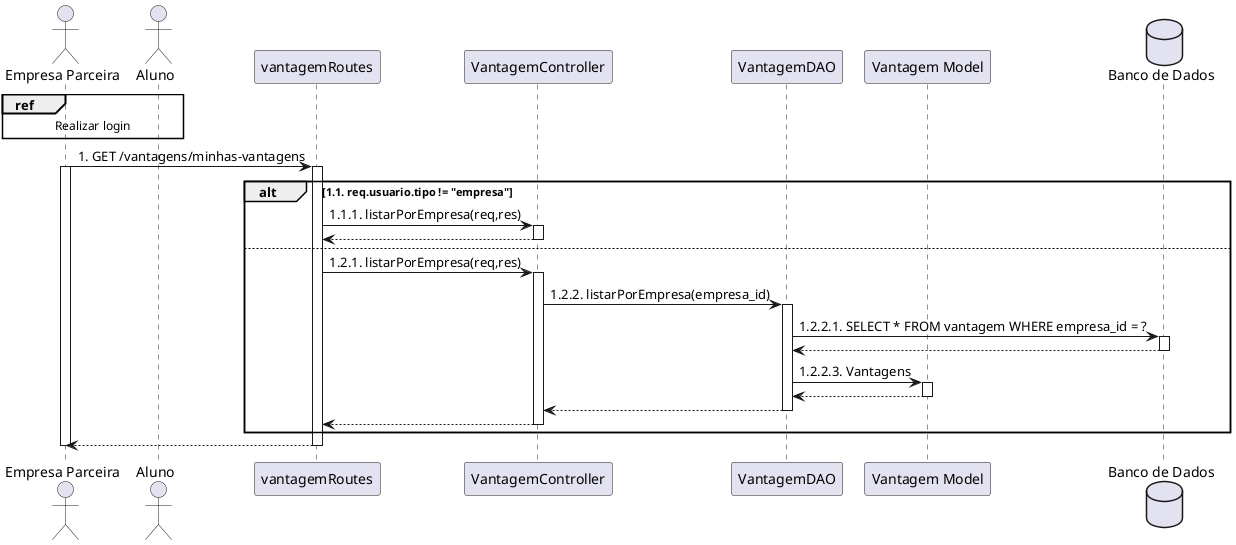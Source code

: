 @startuml

actor "Empresa Parceira" as empresa
actor "Aluno" as aluno
participant "vantagemRoutes" as rota
participant "VantagemController" as controller
participant "VantagemDAO" as dao
participant "Vantagem Model" as model
database "Banco de Dados" as bd

ref over empresa, aluno : Realizar login

empresa -> rota : 1. GET /vantagens/minhas-vantagens
activate empresa 
activate rota 

alt 1.1. req.usuario.tipo != "empresa"
    rota -> controller : 1.1.1. listarPorEmpresa(req,res)
    activate controller 
    controller --> rota
    deactivate controller
else
    rota -> controller : 1.2.1. listarPorEmpresa(req,res)
    activate controller 
        controller -> dao : 1.2.2. listarPorEmpresa(empresa_id)
        activate dao 
            dao -> bd : 1.2.2.1. SELECT * FROM vantagem WHERE empresa_id = ?
            activate bd 
            bd  --> dao
            deactivate bd
            dao -> model : 1.2.2.3. Vantagens
            activate model 
            model --> dao
            deactivate model
        dao --> controller
        deactivate dao
    controller --> rota
    deactivate controller
end
rota --> empresa
deactivate rota
deactivate empresa

@enduml